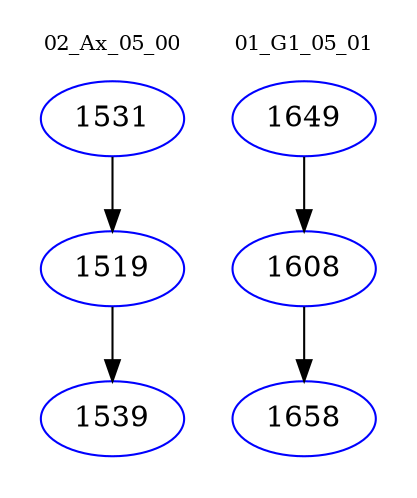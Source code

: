 digraph{
subgraph cluster_0 {
color = white
label = "02_Ax_05_00";
fontsize=10;
T0_1531 [label="1531", color="blue"]
T0_1531 -> T0_1519 [color="black"]
T0_1519 [label="1519", color="blue"]
T0_1519 -> T0_1539 [color="black"]
T0_1539 [label="1539", color="blue"]
}
subgraph cluster_1 {
color = white
label = "01_G1_05_01";
fontsize=10;
T1_1649 [label="1649", color="blue"]
T1_1649 -> T1_1608 [color="black"]
T1_1608 [label="1608", color="blue"]
T1_1608 -> T1_1658 [color="black"]
T1_1658 [label="1658", color="blue"]
}
}
